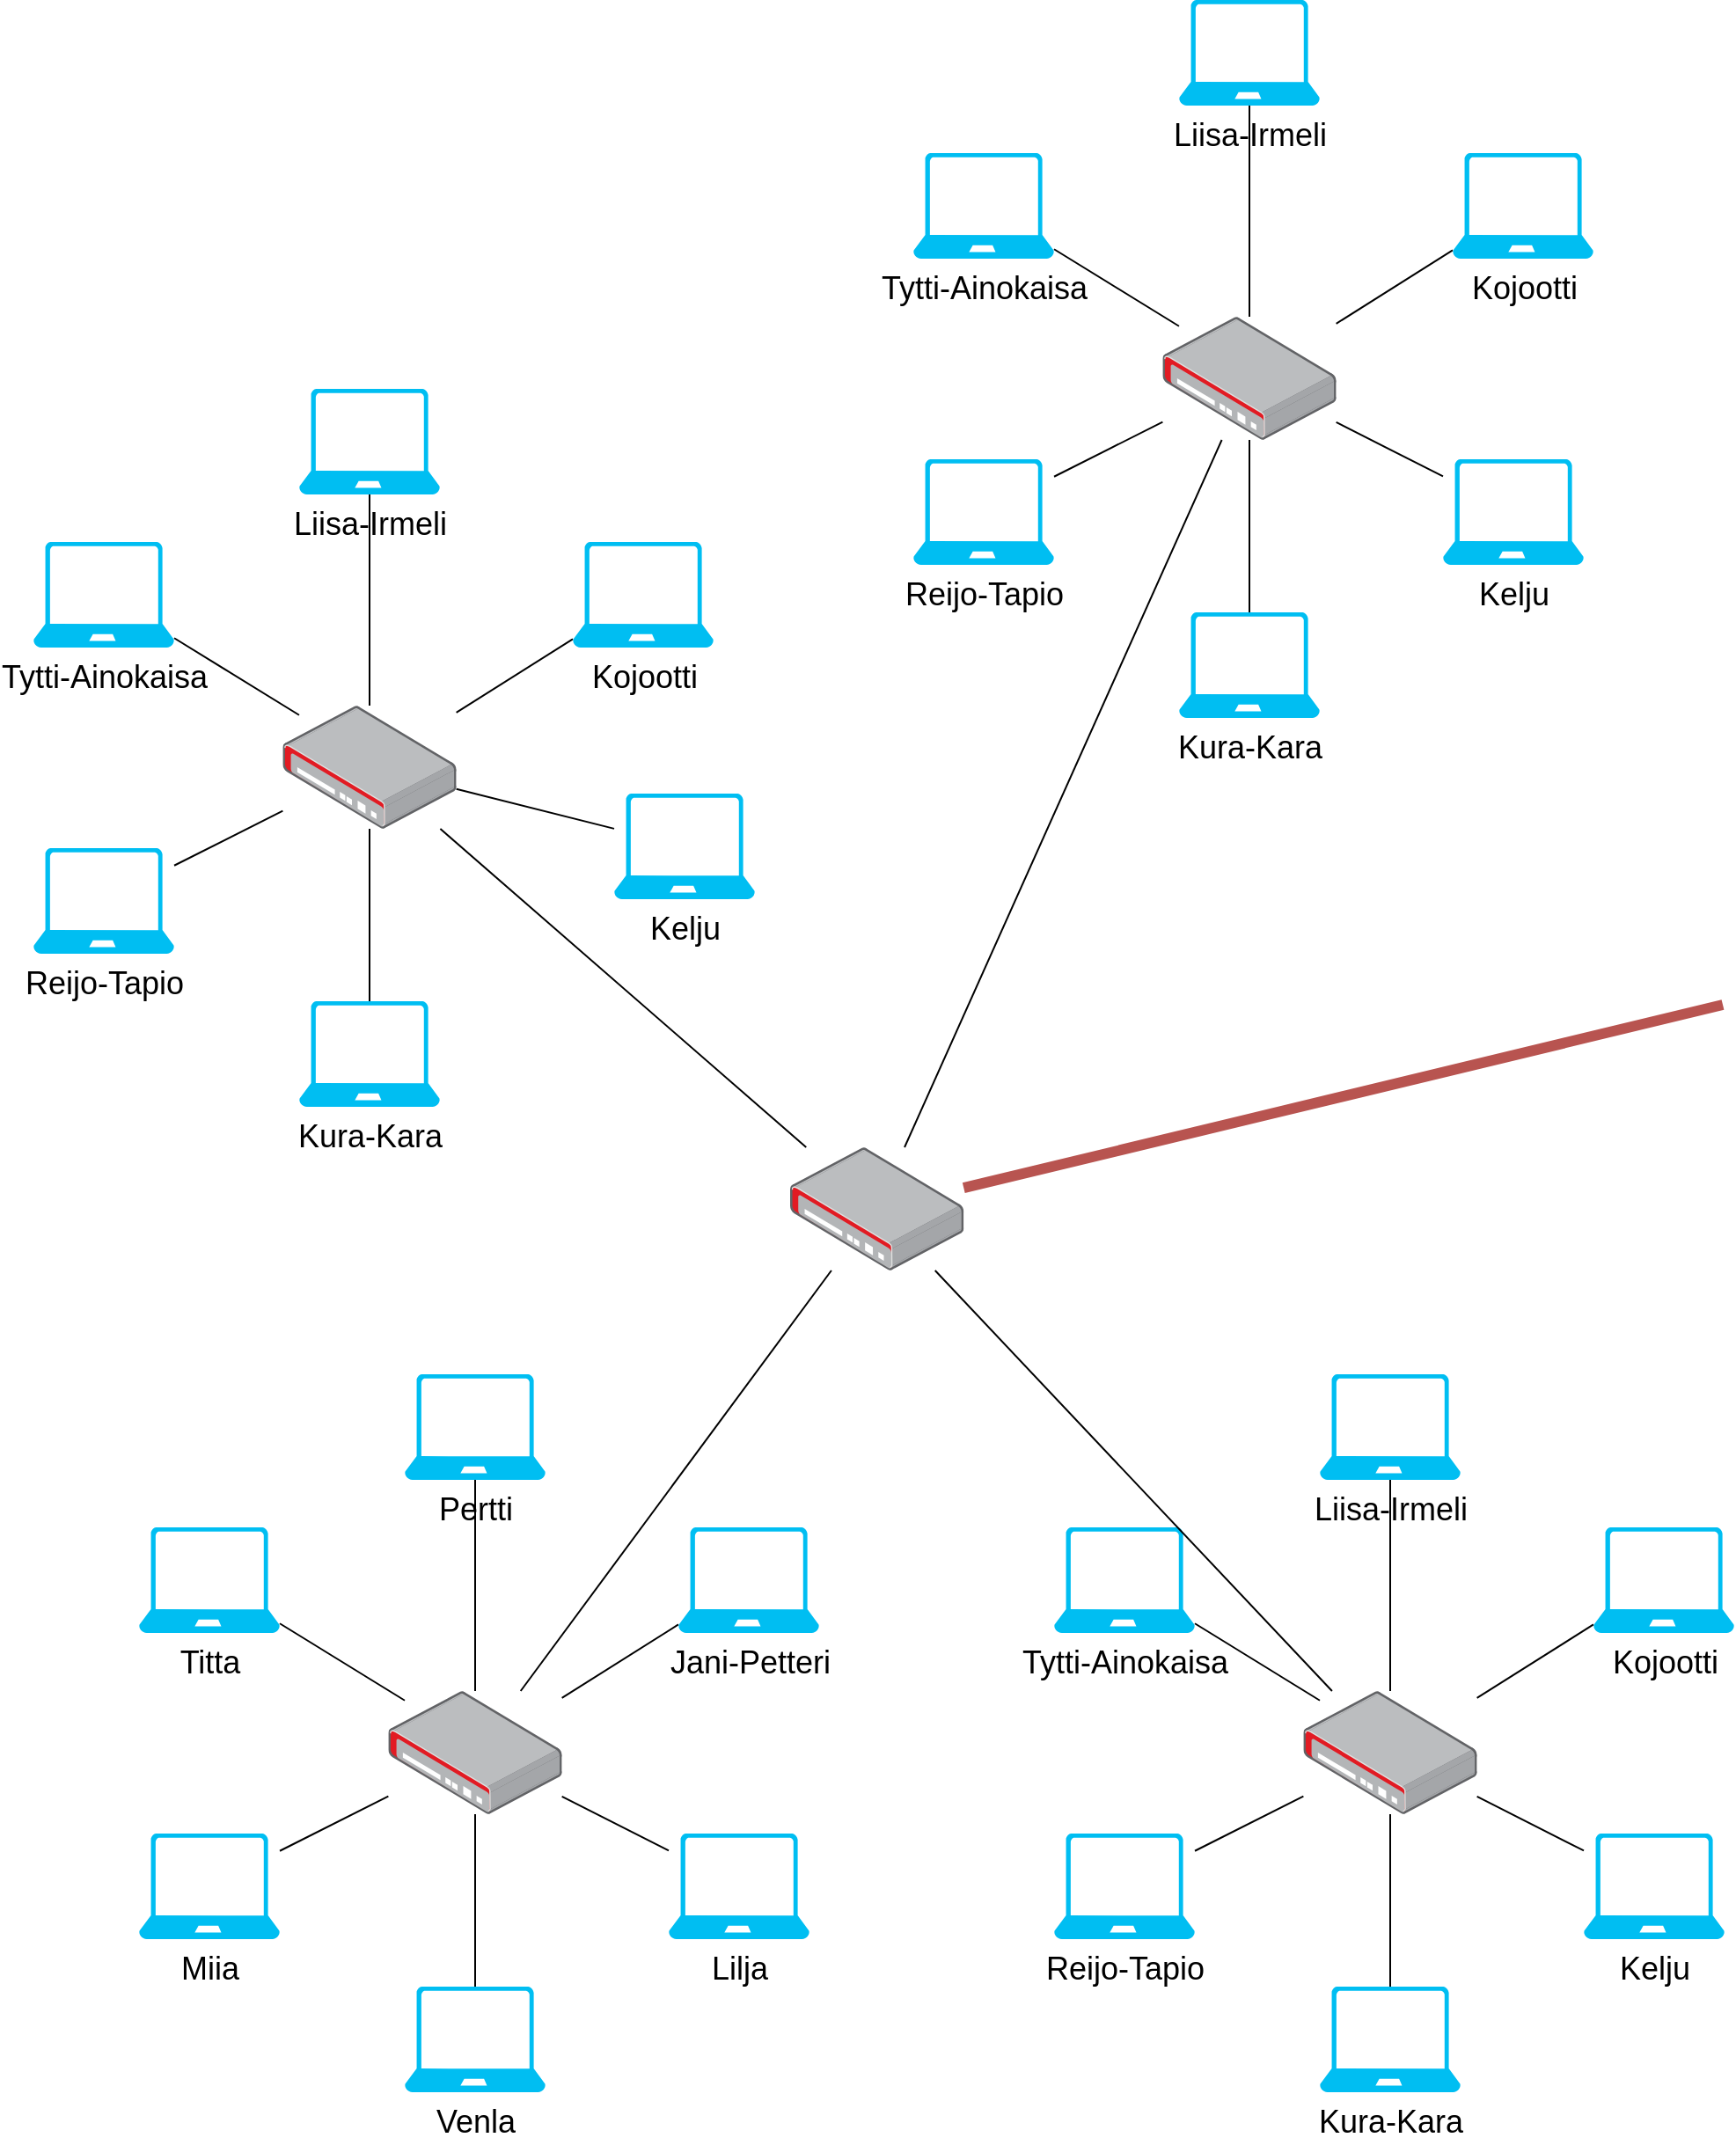<mxfile version="14.1.8" type="device"><diagram name="Page-1" id="55a83fd1-7818-8e21-69c5-c3457e3827bb"><mxGraphModel dx="3687" dy="3850" grid="1" gridSize="10" guides="1" tooltips="1" connect="1" arrows="1" fold="1" page="1" pageScale="1" pageWidth="1100" pageHeight="850" background="#ffffff" math="0" shadow="0"><root><mxCell id="0"/><mxCell id="1" parent="0"/><mxCell id="1oSwpaJZm8xopGaJr9vc-23" style="edgeStyle=none;rounded=0;orthogonalLoop=1;jettySize=auto;html=1;endArrow=none;endFill=0;" edge="1" parent="1" source="1oSwpaJZm8xopGaJr9vc-1" target="1oSwpaJZm8xopGaJr9vc-29"><mxGeometry relative="1" as="geometry"><mxPoint x="341" y="640.0" as="targetPoint"/></mxGeometry></mxCell><mxCell id="1oSwpaJZm8xopGaJr9vc-1" value="&lt;font style=&quot;font-size: 18px&quot;&gt;Venla&lt;/font&gt;" style="verticalLabelPosition=bottom;html=1;verticalAlign=top;align=center;strokeColor=none;fillColor=#00BEF2;shape=mxgraph.azure.laptop;pointerEvents=1;" vertex="1" parent="1"><mxGeometry x="301" y="738" width="80" height="60" as="geometry"/></mxCell><mxCell id="1oSwpaJZm8xopGaJr9vc-24" style="edgeStyle=none;rounded=0;orthogonalLoop=1;jettySize=auto;html=1;endArrow=none;endFill=0;" edge="1" parent="1" source="1oSwpaJZm8xopGaJr9vc-2" target="1oSwpaJZm8xopGaJr9vc-29"><mxGeometry relative="1" as="geometry"><mxPoint x="381" y="621.6" as="targetPoint"/></mxGeometry></mxCell><mxCell id="1oSwpaJZm8xopGaJr9vc-2" value="&lt;font style=&quot;font-size: 18px&quot;&gt;Lilja&lt;/font&gt;" style="verticalLabelPosition=bottom;html=1;verticalAlign=top;align=center;strokeColor=none;fillColor=#00BEF2;shape=mxgraph.azure.laptop;pointerEvents=1;" vertex="1" parent="1"><mxGeometry x="451" y="651" width="80" height="60" as="geometry"/></mxCell><mxCell id="1oSwpaJZm8xopGaJr9vc-25" style="edgeStyle=none;rounded=0;orthogonalLoop=1;jettySize=auto;html=1;endArrow=none;endFill=0;" edge="1" parent="1" source="1oSwpaJZm8xopGaJr9vc-4" target="1oSwpaJZm8xopGaJr9vc-29"><mxGeometry relative="1" as="geometry"><mxPoint x="381" y="576.077" as="targetPoint"/></mxGeometry></mxCell><mxCell id="1oSwpaJZm8xopGaJr9vc-4" value="&lt;font style=&quot;font-size: 18px&quot;&gt;Jani-Petteri&lt;/font&gt;" style="verticalLabelPosition=bottom;html=1;verticalAlign=top;align=center;strokeColor=none;fillColor=#00BEF2;shape=mxgraph.azure.laptop;pointerEvents=1;" vertex="1" parent="1"><mxGeometry x="456.5" y="477" width="80" height="60" as="geometry"/></mxCell><mxCell id="1oSwpaJZm8xopGaJr9vc-26" style="edgeStyle=none;rounded=0;orthogonalLoop=1;jettySize=auto;html=1;endArrow=none;endFill=0;" edge="1" parent="1" source="1oSwpaJZm8xopGaJr9vc-7" target="1oSwpaJZm8xopGaJr9vc-29"><mxGeometry relative="1" as="geometry"><mxPoint x="280" y="490" as="targetPoint"/></mxGeometry></mxCell><mxCell id="1oSwpaJZm8xopGaJr9vc-7" value="&lt;font style=&quot;font-size: 18px&quot;&gt;Pertti&lt;/font&gt;" style="verticalLabelPosition=bottom;html=1;verticalAlign=top;align=center;strokeColor=none;fillColor=#00BEF2;shape=mxgraph.azure.laptop;pointerEvents=1;" vertex="1" parent="1"><mxGeometry x="301" y="390" width="80" height="60" as="geometry"/></mxCell><mxCell id="1oSwpaJZm8xopGaJr9vc-27" style="edgeStyle=none;rounded=0;orthogonalLoop=1;jettySize=auto;html=1;endArrow=none;endFill=0;" edge="1" parent="1" source="1oSwpaJZm8xopGaJr9vc-11"><mxGeometry relative="1" as="geometry"><mxPoint x="301" y="575.364" as="targetPoint"/></mxGeometry></mxCell><mxCell id="1oSwpaJZm8xopGaJr9vc-11" value="&lt;font style=&quot;font-size: 18px&quot;&gt;Titta&lt;/font&gt;" style="verticalLabelPosition=bottom;html=1;verticalAlign=top;align=center;strokeColor=none;fillColor=#00BEF2;shape=mxgraph.azure.laptop;pointerEvents=1;" vertex="1" parent="1"><mxGeometry x="150" y="477" width="80" height="60" as="geometry"/></mxCell><mxCell id="1oSwpaJZm8xopGaJr9vc-28" style="edgeStyle=none;rounded=0;orthogonalLoop=1;jettySize=auto;html=1;endArrow=none;endFill=0;" edge="1" parent="1" source="1oSwpaJZm8xopGaJr9vc-16" target="1oSwpaJZm8xopGaJr9vc-29"><mxGeometry relative="1" as="geometry"><mxPoint x="301" y="621.457" as="targetPoint"/></mxGeometry></mxCell><mxCell id="1oSwpaJZm8xopGaJr9vc-16" value="&lt;font style=&quot;font-size: 18px&quot;&gt;Miia&lt;/font&gt;" style="verticalLabelPosition=bottom;html=1;verticalAlign=top;align=center;strokeColor=none;fillColor=#00BEF2;shape=mxgraph.azure.laptop;pointerEvents=1;" vertex="1" parent="1"><mxGeometry x="150" y="651" width="80" height="60" as="geometry"/></mxCell><mxCell id="1oSwpaJZm8xopGaJr9vc-50" style="edgeStyle=none;rounded=0;orthogonalLoop=1;jettySize=auto;html=1;endArrow=none;endFill=0;strokeWidth=1;startArrow=none;startFill=0;" edge="1" parent="1" source="1oSwpaJZm8xopGaJr9vc-29" target="1oSwpaJZm8xopGaJr9vc-49"><mxGeometry relative="1" as="geometry"/></mxCell><mxCell id="1oSwpaJZm8xopGaJr9vc-29" value="" style="points=[];aspect=fixed;html=1;align=center;shadow=0;dashed=0;image;image=img/lib/allied_telesis/security/Router_VPN.svg;" vertex="1" parent="1"><mxGeometry x="291.68" y="570" width="98.64" height="70" as="geometry"/></mxCell><mxCell id="1oSwpaJZm8xopGaJr9vc-33" style="edgeStyle=none;rounded=0;orthogonalLoop=1;jettySize=auto;html=1;endArrow=none;endFill=0;" edge="1" source="1oSwpaJZm8xopGaJr9vc-34" target="1oSwpaJZm8xopGaJr9vc-45" parent="1"><mxGeometry relative="1" as="geometry"><mxPoint x="861" y="640.0" as="targetPoint"/></mxGeometry></mxCell><mxCell id="1oSwpaJZm8xopGaJr9vc-34" value="&lt;font style=&quot;font-size: 18px&quot;&gt;Kura-Kara&lt;/font&gt;" style="verticalLabelPosition=bottom;html=1;verticalAlign=top;align=center;strokeColor=none;fillColor=#00BEF2;shape=mxgraph.azure.laptop;pointerEvents=1;" vertex="1" parent="1"><mxGeometry x="821" y="738" width="80" height="60" as="geometry"/></mxCell><mxCell id="1oSwpaJZm8xopGaJr9vc-35" style="edgeStyle=none;rounded=0;orthogonalLoop=1;jettySize=auto;html=1;endArrow=none;endFill=0;" edge="1" source="1oSwpaJZm8xopGaJr9vc-36" target="1oSwpaJZm8xopGaJr9vc-45" parent="1"><mxGeometry relative="1" as="geometry"><mxPoint x="901" y="621.6" as="targetPoint"/></mxGeometry></mxCell><mxCell id="1oSwpaJZm8xopGaJr9vc-36" value="&lt;font style=&quot;font-size: 18px&quot;&gt;Kelju&lt;/font&gt;" style="verticalLabelPosition=bottom;html=1;verticalAlign=top;align=center;strokeColor=none;fillColor=#00BEF2;shape=mxgraph.azure.laptop;pointerEvents=1;" vertex="1" parent="1"><mxGeometry x="971" y="651" width="80" height="60" as="geometry"/></mxCell><mxCell id="1oSwpaJZm8xopGaJr9vc-37" style="edgeStyle=none;rounded=0;orthogonalLoop=1;jettySize=auto;html=1;endArrow=none;endFill=0;" edge="1" source="1oSwpaJZm8xopGaJr9vc-38" target="1oSwpaJZm8xopGaJr9vc-45" parent="1"><mxGeometry relative="1" as="geometry"><mxPoint x="901" y="576.077" as="targetPoint"/></mxGeometry></mxCell><mxCell id="1oSwpaJZm8xopGaJr9vc-38" value="&lt;font style=&quot;font-size: 18px&quot;&gt;Kojootti&lt;/font&gt;" style="verticalLabelPosition=bottom;html=1;verticalAlign=top;align=center;strokeColor=none;fillColor=#00BEF2;shape=mxgraph.azure.laptop;pointerEvents=1;" vertex="1" parent="1"><mxGeometry x="976.5" y="477" width="80" height="60" as="geometry"/></mxCell><mxCell id="1oSwpaJZm8xopGaJr9vc-39" style="edgeStyle=none;rounded=0;orthogonalLoop=1;jettySize=auto;html=1;endArrow=none;endFill=0;" edge="1" source="1oSwpaJZm8xopGaJr9vc-40" target="1oSwpaJZm8xopGaJr9vc-45" parent="1"><mxGeometry relative="1" as="geometry"><mxPoint x="800" y="490" as="targetPoint"/></mxGeometry></mxCell><mxCell id="1oSwpaJZm8xopGaJr9vc-40" value="&lt;font style=&quot;font-size: 18px&quot;&gt;Liisa-Irmeli&lt;/font&gt;" style="verticalLabelPosition=bottom;html=1;verticalAlign=top;align=center;strokeColor=none;fillColor=#00BEF2;shape=mxgraph.azure.laptop;pointerEvents=1;" vertex="1" parent="1"><mxGeometry x="821" y="390" width="80" height="60" as="geometry"/></mxCell><mxCell id="1oSwpaJZm8xopGaJr9vc-41" style="edgeStyle=none;rounded=0;orthogonalLoop=1;jettySize=auto;html=1;endArrow=none;endFill=0;" edge="1" source="1oSwpaJZm8xopGaJr9vc-42" parent="1"><mxGeometry relative="1" as="geometry"><mxPoint x="821" y="575.364" as="targetPoint"/></mxGeometry></mxCell><mxCell id="1oSwpaJZm8xopGaJr9vc-42" value="&lt;font style=&quot;font-size: 18px&quot;&gt;Tytti-Ainokaisa&lt;/font&gt;" style="verticalLabelPosition=bottom;html=1;verticalAlign=top;align=center;strokeColor=none;fillColor=#00BEF2;shape=mxgraph.azure.laptop;pointerEvents=1;" vertex="1" parent="1"><mxGeometry x="670" y="477" width="80" height="60" as="geometry"/></mxCell><mxCell id="1oSwpaJZm8xopGaJr9vc-43" style="edgeStyle=none;rounded=0;orthogonalLoop=1;jettySize=auto;html=1;endArrow=none;endFill=0;" edge="1" source="1oSwpaJZm8xopGaJr9vc-44" target="1oSwpaJZm8xopGaJr9vc-45" parent="1"><mxGeometry relative="1" as="geometry"><mxPoint x="821" y="621.457" as="targetPoint"/></mxGeometry></mxCell><mxCell id="1oSwpaJZm8xopGaJr9vc-44" value="&lt;font style=&quot;font-size: 18px&quot;&gt;Reijo-Tapio&lt;/font&gt;" style="verticalLabelPosition=bottom;html=1;verticalAlign=top;align=center;strokeColor=none;fillColor=#00BEF2;shape=mxgraph.azure.laptop;pointerEvents=1;" vertex="1" parent="1"><mxGeometry x="670" y="651" width="80" height="60" as="geometry"/></mxCell><mxCell id="1oSwpaJZm8xopGaJr9vc-45" value="" style="points=[];aspect=fixed;html=1;align=center;shadow=0;dashed=0;image;image=img/lib/allied_telesis/security/Router_VPN.svg;" vertex="1" parent="1"><mxGeometry x="811.68" y="570" width="98.64" height="70" as="geometry"/></mxCell><mxCell id="1oSwpaJZm8xopGaJr9vc-52" style="edgeStyle=none;rounded=0;orthogonalLoop=1;jettySize=auto;html=1;startArrow=none;startFill=0;endArrow=none;endFill=0;strokeWidth=1;" edge="1" parent="1" source="1oSwpaJZm8xopGaJr9vc-49" target="1oSwpaJZm8xopGaJr9vc-45"><mxGeometry relative="1" as="geometry"/></mxCell><mxCell id="1oSwpaJZm8xopGaJr9vc-81" style="edgeStyle=none;rounded=0;orthogonalLoop=1;jettySize=auto;html=1;startArrow=none;startFill=0;endArrow=none;endFill=0;strokeWidth=6;fillColor=#f8cecc;strokeColor=#b85450;" edge="1" parent="1" source="1oSwpaJZm8xopGaJr9vc-49"><mxGeometry relative="1" as="geometry"><mxPoint x="1050" y="180" as="targetPoint"/></mxGeometry></mxCell><mxCell id="1oSwpaJZm8xopGaJr9vc-49" value="" style="points=[];aspect=fixed;html=1;align=center;shadow=0;dashed=0;image;image=img/lib/allied_telesis/security/Router_VPN.svg;" vertex="1" parent="1"><mxGeometry x="520" y="261" width="98.64" height="70" as="geometry"/></mxCell><mxCell id="1oSwpaJZm8xopGaJr9vc-53" style="edgeStyle=none;rounded=0;orthogonalLoop=1;jettySize=auto;html=1;endArrow=none;endFill=0;" edge="1" source="1oSwpaJZm8xopGaJr9vc-54" target="1oSwpaJZm8xopGaJr9vc-65" parent="1"><mxGeometry relative="1" as="geometry"><mxPoint x="781" y="-141.0" as="targetPoint"/></mxGeometry></mxCell><mxCell id="1oSwpaJZm8xopGaJr9vc-54" value="&lt;font style=&quot;font-size: 18px&quot;&gt;Kura-Kara&lt;/font&gt;" style="verticalLabelPosition=bottom;html=1;verticalAlign=top;align=center;strokeColor=none;fillColor=#00BEF2;shape=mxgraph.azure.laptop;pointerEvents=1;" vertex="1" parent="1"><mxGeometry x="741" y="-43" width="80" height="60" as="geometry"/></mxCell><mxCell id="1oSwpaJZm8xopGaJr9vc-55" style="edgeStyle=none;rounded=0;orthogonalLoop=1;jettySize=auto;html=1;endArrow=none;endFill=0;" edge="1" source="1oSwpaJZm8xopGaJr9vc-56" target="1oSwpaJZm8xopGaJr9vc-65" parent="1"><mxGeometry relative="1" as="geometry"><mxPoint x="821" y="-159.4" as="targetPoint"/></mxGeometry></mxCell><mxCell id="1oSwpaJZm8xopGaJr9vc-56" value="&lt;font style=&quot;font-size: 18px&quot;&gt;Kelju&lt;/font&gt;" style="verticalLabelPosition=bottom;html=1;verticalAlign=top;align=center;strokeColor=none;fillColor=#00BEF2;shape=mxgraph.azure.laptop;pointerEvents=1;" vertex="1" parent="1"><mxGeometry x="891" y="-130" width="80" height="60" as="geometry"/></mxCell><mxCell id="1oSwpaJZm8xopGaJr9vc-57" style="edgeStyle=none;rounded=0;orthogonalLoop=1;jettySize=auto;html=1;endArrow=none;endFill=0;" edge="1" source="1oSwpaJZm8xopGaJr9vc-58" target="1oSwpaJZm8xopGaJr9vc-65" parent="1"><mxGeometry relative="1" as="geometry"><mxPoint x="821" y="-204.923" as="targetPoint"/></mxGeometry></mxCell><mxCell id="1oSwpaJZm8xopGaJr9vc-58" value="&lt;font style=&quot;font-size: 18px&quot;&gt;Kojootti&lt;/font&gt;" style="verticalLabelPosition=bottom;html=1;verticalAlign=top;align=center;strokeColor=none;fillColor=#00BEF2;shape=mxgraph.azure.laptop;pointerEvents=1;" vertex="1" parent="1"><mxGeometry x="896.5" y="-304" width="80" height="60" as="geometry"/></mxCell><mxCell id="1oSwpaJZm8xopGaJr9vc-59" style="edgeStyle=none;rounded=0;orthogonalLoop=1;jettySize=auto;html=1;endArrow=none;endFill=0;" edge="1" source="1oSwpaJZm8xopGaJr9vc-60" target="1oSwpaJZm8xopGaJr9vc-65" parent="1"><mxGeometry relative="1" as="geometry"><mxPoint x="720" y="-291" as="targetPoint"/></mxGeometry></mxCell><mxCell id="1oSwpaJZm8xopGaJr9vc-60" value="&lt;font style=&quot;font-size: 18px&quot;&gt;Liisa-Irmeli&lt;/font&gt;" style="verticalLabelPosition=bottom;html=1;verticalAlign=top;align=center;strokeColor=none;fillColor=#00BEF2;shape=mxgraph.azure.laptop;pointerEvents=1;" vertex="1" parent="1"><mxGeometry x="741" y="-391" width="80" height="60" as="geometry"/></mxCell><mxCell id="1oSwpaJZm8xopGaJr9vc-61" style="edgeStyle=none;rounded=0;orthogonalLoop=1;jettySize=auto;html=1;endArrow=none;endFill=0;" edge="1" source="1oSwpaJZm8xopGaJr9vc-62" parent="1"><mxGeometry relative="1" as="geometry"><mxPoint x="741" y="-205.636" as="targetPoint"/></mxGeometry></mxCell><mxCell id="1oSwpaJZm8xopGaJr9vc-62" value="&lt;font style=&quot;font-size: 18px&quot;&gt;Tytti-Ainokaisa&lt;/font&gt;" style="verticalLabelPosition=bottom;html=1;verticalAlign=top;align=center;strokeColor=none;fillColor=#00BEF2;shape=mxgraph.azure.laptop;pointerEvents=1;" vertex="1" parent="1"><mxGeometry x="590" y="-304" width="80" height="60" as="geometry"/></mxCell><mxCell id="1oSwpaJZm8xopGaJr9vc-63" style="edgeStyle=none;rounded=0;orthogonalLoop=1;jettySize=auto;html=1;endArrow=none;endFill=0;" edge="1" source="1oSwpaJZm8xopGaJr9vc-64" target="1oSwpaJZm8xopGaJr9vc-65" parent="1"><mxGeometry relative="1" as="geometry"><mxPoint x="741" y="-159.543" as="targetPoint"/></mxGeometry></mxCell><mxCell id="1oSwpaJZm8xopGaJr9vc-64" value="&lt;font style=&quot;font-size: 18px&quot;&gt;Reijo-Tapio&lt;/font&gt;" style="verticalLabelPosition=bottom;html=1;verticalAlign=top;align=center;strokeColor=none;fillColor=#00BEF2;shape=mxgraph.azure.laptop;pointerEvents=1;" vertex="1" parent="1"><mxGeometry x="590" y="-130" width="80" height="60" as="geometry"/></mxCell><mxCell id="1oSwpaJZm8xopGaJr9vc-80" style="edgeStyle=none;rounded=0;orthogonalLoop=1;jettySize=auto;html=1;startArrow=none;startFill=0;endArrow=none;endFill=0;strokeWidth=1;" edge="1" parent="1" source="1oSwpaJZm8xopGaJr9vc-65" target="1oSwpaJZm8xopGaJr9vc-49"><mxGeometry relative="1" as="geometry"/></mxCell><mxCell id="1oSwpaJZm8xopGaJr9vc-65" value="" style="points=[];aspect=fixed;html=1;align=center;shadow=0;dashed=0;image;image=img/lib/allied_telesis/security/Router_VPN.svg;" vertex="1" parent="1"><mxGeometry x="731.68" y="-211" width="98.64" height="70" as="geometry"/></mxCell><mxCell id="1oSwpaJZm8xopGaJr9vc-66" style="edgeStyle=none;rounded=0;orthogonalLoop=1;jettySize=auto;html=1;endArrow=none;endFill=0;" edge="1" source="1oSwpaJZm8xopGaJr9vc-67" target="1oSwpaJZm8xopGaJr9vc-78" parent="1"><mxGeometry relative="1" as="geometry"><mxPoint x="281" y="80.0" as="targetPoint"/></mxGeometry></mxCell><mxCell id="1oSwpaJZm8xopGaJr9vc-67" value="&lt;font style=&quot;font-size: 18px&quot;&gt;Kura-Kara&lt;/font&gt;" style="verticalLabelPosition=bottom;html=1;verticalAlign=top;align=center;strokeColor=none;fillColor=#00BEF2;shape=mxgraph.azure.laptop;pointerEvents=1;" vertex="1" parent="1"><mxGeometry x="241" y="178" width="80" height="60" as="geometry"/></mxCell><mxCell id="1oSwpaJZm8xopGaJr9vc-68" style="edgeStyle=none;rounded=0;orthogonalLoop=1;jettySize=auto;html=1;endArrow=none;endFill=0;" edge="1" source="1oSwpaJZm8xopGaJr9vc-69" target="1oSwpaJZm8xopGaJr9vc-78" parent="1"><mxGeometry relative="1" as="geometry"><mxPoint x="321" y="61.6" as="targetPoint"/></mxGeometry></mxCell><mxCell id="1oSwpaJZm8xopGaJr9vc-69" value="&lt;font style=&quot;font-size: 18px&quot;&gt;Kelju&lt;/font&gt;" style="verticalLabelPosition=bottom;html=1;verticalAlign=top;align=center;strokeColor=none;fillColor=#00BEF2;shape=mxgraph.azure.laptop;pointerEvents=1;" vertex="1" parent="1"><mxGeometry x="420" y="60" width="80" height="60" as="geometry"/></mxCell><mxCell id="1oSwpaJZm8xopGaJr9vc-70" style="edgeStyle=none;rounded=0;orthogonalLoop=1;jettySize=auto;html=1;endArrow=none;endFill=0;" edge="1" source="1oSwpaJZm8xopGaJr9vc-71" target="1oSwpaJZm8xopGaJr9vc-78" parent="1"><mxGeometry relative="1" as="geometry"><mxPoint x="321" y="16.077" as="targetPoint"/></mxGeometry></mxCell><mxCell id="1oSwpaJZm8xopGaJr9vc-71" value="&lt;font style=&quot;font-size: 18px&quot;&gt;Kojootti&lt;/font&gt;" style="verticalLabelPosition=bottom;html=1;verticalAlign=top;align=center;strokeColor=none;fillColor=#00BEF2;shape=mxgraph.azure.laptop;pointerEvents=1;" vertex="1" parent="1"><mxGeometry x="396.5" y="-83" width="80" height="60" as="geometry"/></mxCell><mxCell id="1oSwpaJZm8xopGaJr9vc-72" style="edgeStyle=none;rounded=0;orthogonalLoop=1;jettySize=auto;html=1;endArrow=none;endFill=0;" edge="1" source="1oSwpaJZm8xopGaJr9vc-73" target="1oSwpaJZm8xopGaJr9vc-78" parent="1"><mxGeometry relative="1" as="geometry"><mxPoint x="220" y="-70" as="targetPoint"/></mxGeometry></mxCell><mxCell id="1oSwpaJZm8xopGaJr9vc-73" value="&lt;font style=&quot;font-size: 18px&quot;&gt;Liisa-Irmeli&lt;/font&gt;" style="verticalLabelPosition=bottom;html=1;verticalAlign=top;align=center;strokeColor=none;fillColor=#00BEF2;shape=mxgraph.azure.laptop;pointerEvents=1;" vertex="1" parent="1"><mxGeometry x="241" y="-170" width="80" height="60" as="geometry"/></mxCell><mxCell id="1oSwpaJZm8xopGaJr9vc-74" style="edgeStyle=none;rounded=0;orthogonalLoop=1;jettySize=auto;html=1;endArrow=none;endFill=0;" edge="1" source="1oSwpaJZm8xopGaJr9vc-75" parent="1"><mxGeometry relative="1" as="geometry"><mxPoint x="241" y="15.364" as="targetPoint"/></mxGeometry></mxCell><mxCell id="1oSwpaJZm8xopGaJr9vc-75" value="&lt;font style=&quot;font-size: 18px&quot;&gt;Tytti-Ainokaisa&lt;/font&gt;" style="verticalLabelPosition=bottom;html=1;verticalAlign=top;align=center;strokeColor=none;fillColor=#00BEF2;shape=mxgraph.azure.laptop;pointerEvents=1;" vertex="1" parent="1"><mxGeometry x="90" y="-83" width="80" height="60" as="geometry"/></mxCell><mxCell id="1oSwpaJZm8xopGaJr9vc-76" style="edgeStyle=none;rounded=0;orthogonalLoop=1;jettySize=auto;html=1;endArrow=none;endFill=0;" edge="1" source="1oSwpaJZm8xopGaJr9vc-77" target="1oSwpaJZm8xopGaJr9vc-78" parent="1"><mxGeometry relative="1" as="geometry"><mxPoint x="241" y="61.457" as="targetPoint"/></mxGeometry></mxCell><mxCell id="1oSwpaJZm8xopGaJr9vc-77" value="&lt;font style=&quot;font-size: 18px&quot;&gt;Reijo-Tapio&lt;/font&gt;" style="verticalLabelPosition=bottom;html=1;verticalAlign=top;align=center;strokeColor=none;fillColor=#00BEF2;shape=mxgraph.azure.laptop;pointerEvents=1;" vertex="1" parent="1"><mxGeometry x="90" y="91" width="80" height="60" as="geometry"/></mxCell><mxCell id="1oSwpaJZm8xopGaJr9vc-79" style="edgeStyle=none;rounded=0;orthogonalLoop=1;jettySize=auto;html=1;startArrow=none;startFill=0;endArrow=none;endFill=0;strokeWidth=1;" edge="1" parent="1" source="1oSwpaJZm8xopGaJr9vc-78" target="1oSwpaJZm8xopGaJr9vc-49"><mxGeometry relative="1" as="geometry"><mxPoint x="471.447" y="221" as="targetPoint"/></mxGeometry></mxCell><mxCell id="1oSwpaJZm8xopGaJr9vc-78" value="" style="points=[];aspect=fixed;html=1;align=center;shadow=0;dashed=0;image;image=img/lib/allied_telesis/security/Router_VPN.svg;" vertex="1" parent="1"><mxGeometry x="231.68" y="10" width="98.64" height="70" as="geometry"/></mxCell></root></mxGraphModel></diagram></mxfile>